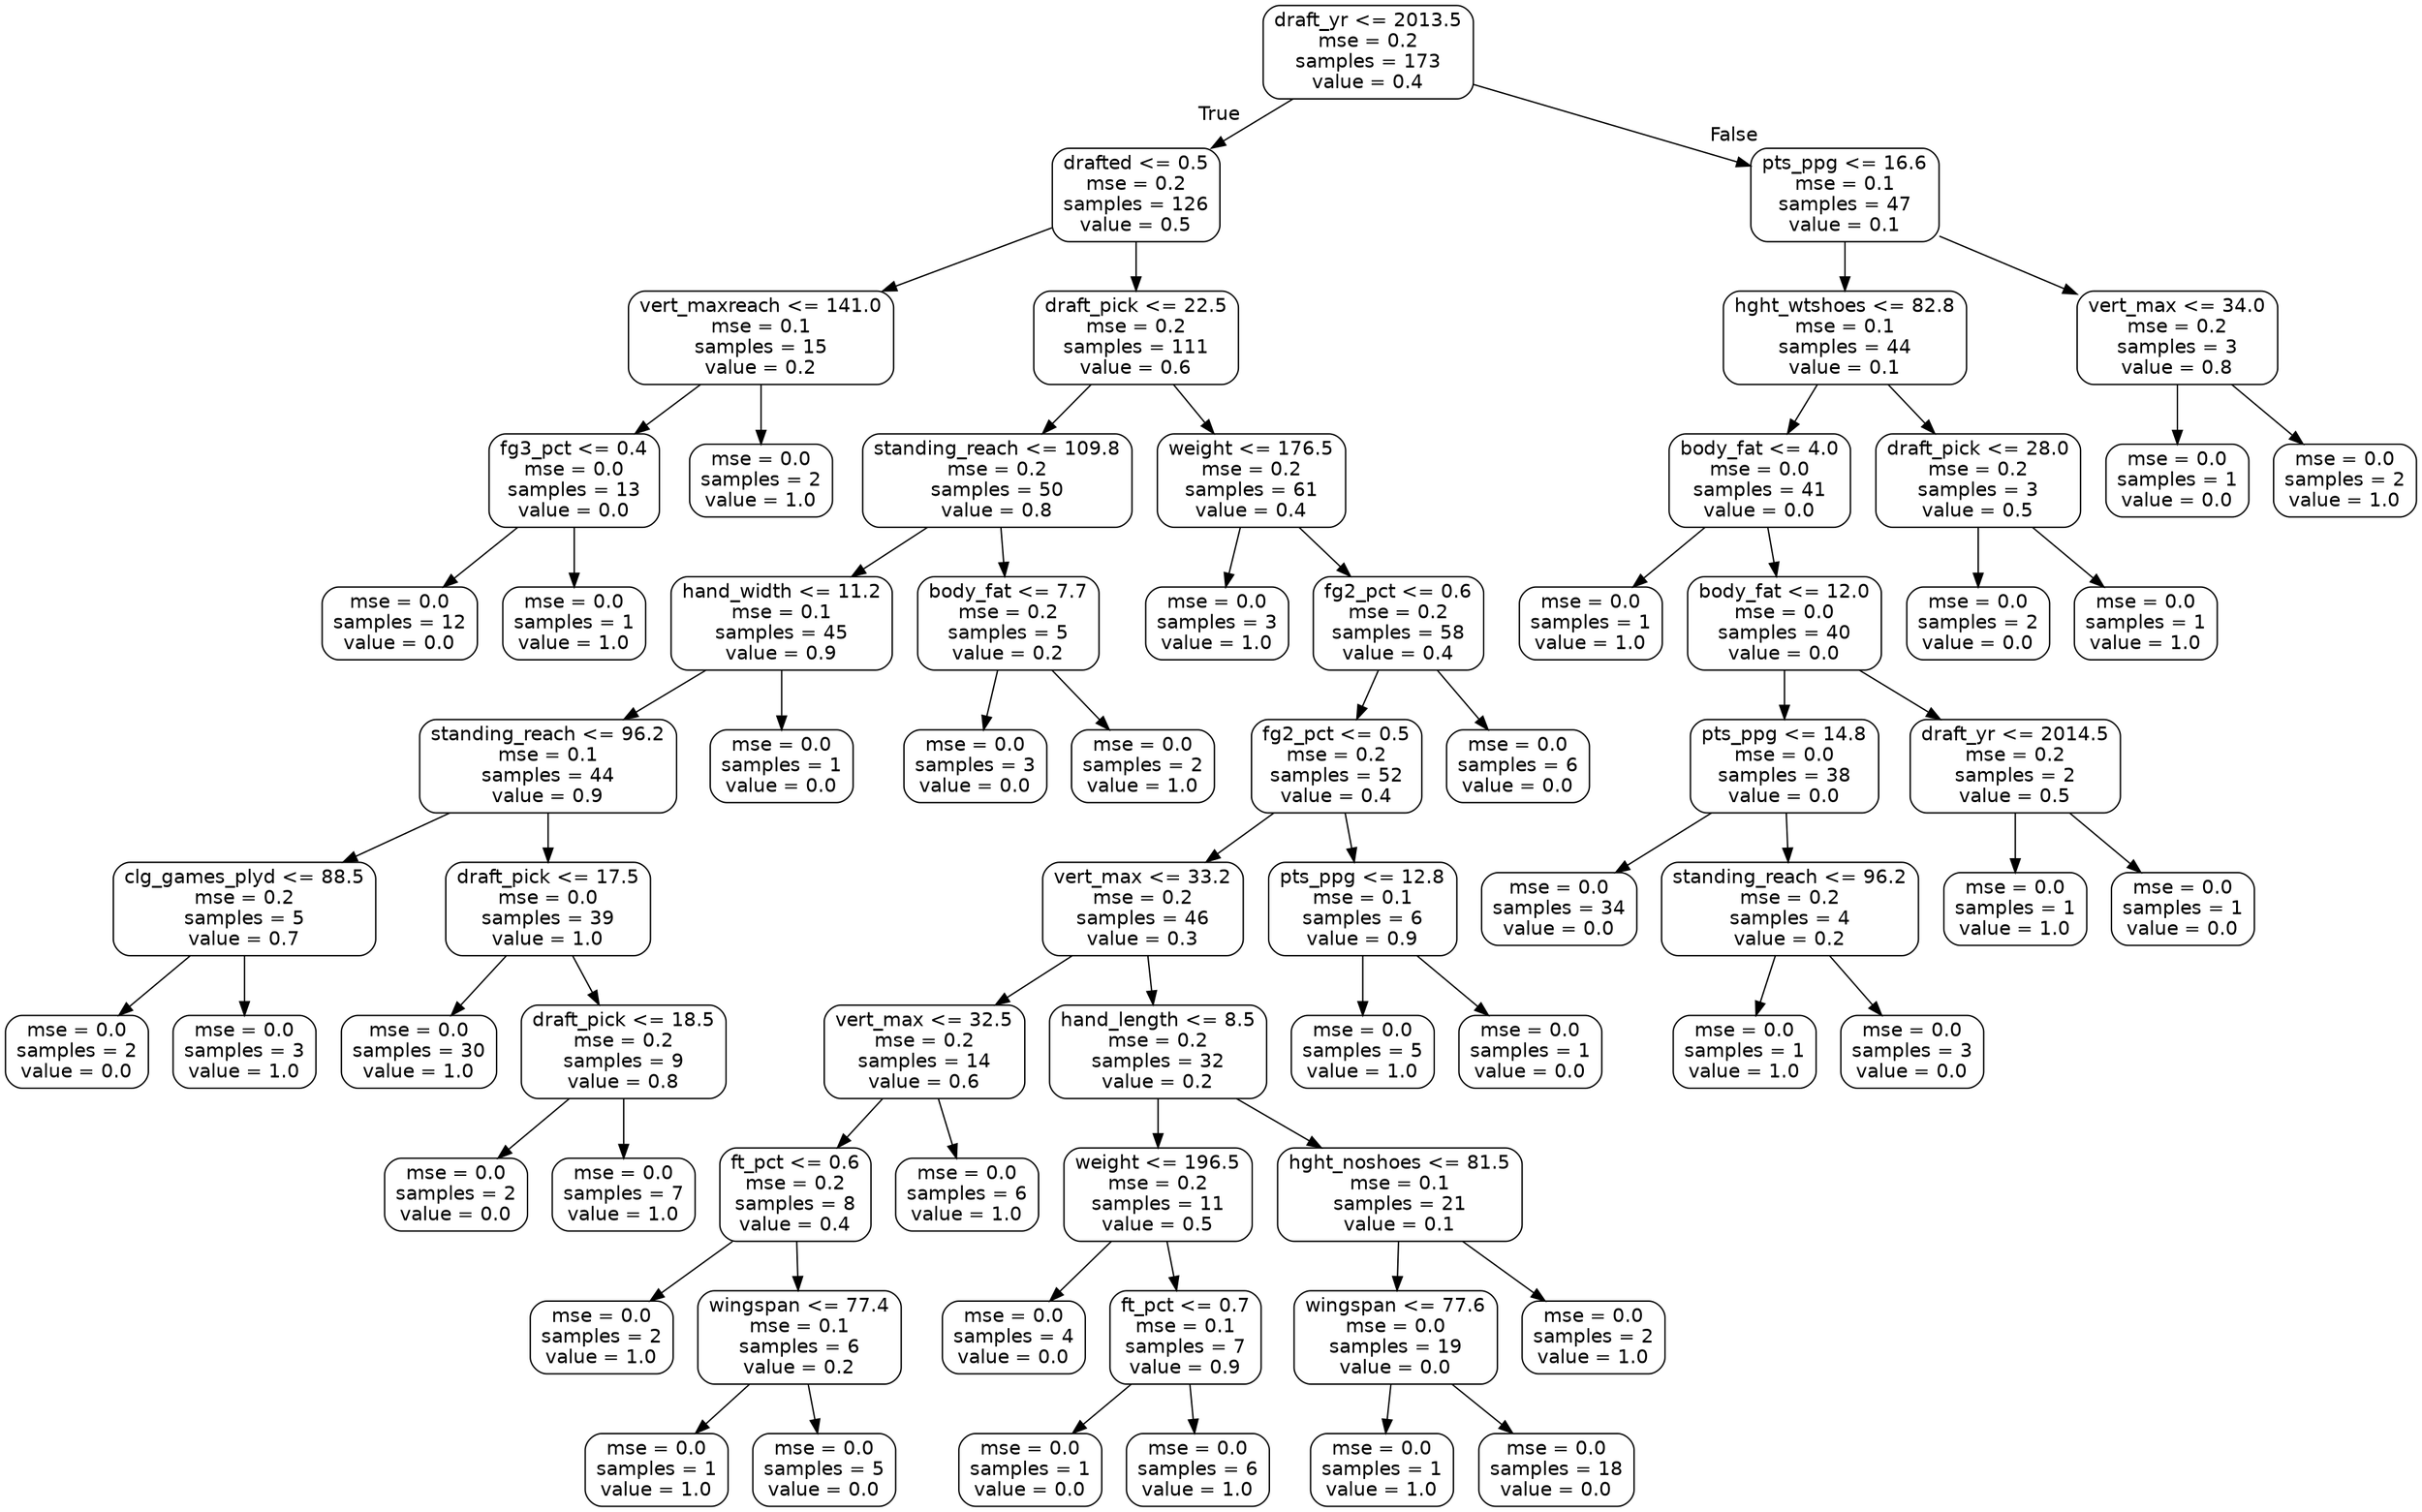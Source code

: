 digraph Tree {
node [shape=box, style="rounded", color="black", fontname=helvetica] ;
edge [fontname=helvetica] ;
0 [label="draft_yr <= 2013.5\nmse = 0.2\nsamples = 173\nvalue = 0.4"] ;
1 [label="drafted <= 0.5\nmse = 0.2\nsamples = 126\nvalue = 0.5"] ;
0 -> 1 [labeldistance=2.5, labelangle=45, headlabel="True"] ;
2 [label="vert_maxreach <= 141.0\nmse = 0.1\nsamples = 15\nvalue = 0.2"] ;
1 -> 2 ;
3 [label="fg3_pct <= 0.4\nmse = 0.0\nsamples = 13\nvalue = 0.0"] ;
2 -> 3 ;
4 [label="mse = 0.0\nsamples = 12\nvalue = 0.0"] ;
3 -> 4 ;
5 [label="mse = 0.0\nsamples = 1\nvalue = 1.0"] ;
3 -> 5 ;
6 [label="mse = 0.0\nsamples = 2\nvalue = 1.0"] ;
2 -> 6 ;
7 [label="draft_pick <= 22.5\nmse = 0.2\nsamples = 111\nvalue = 0.6"] ;
1 -> 7 ;
8 [label="standing_reach <= 109.8\nmse = 0.2\nsamples = 50\nvalue = 0.8"] ;
7 -> 8 ;
9 [label="hand_width <= 11.2\nmse = 0.1\nsamples = 45\nvalue = 0.9"] ;
8 -> 9 ;
10 [label="standing_reach <= 96.2\nmse = 0.1\nsamples = 44\nvalue = 0.9"] ;
9 -> 10 ;
11 [label="clg_games_plyd <= 88.5\nmse = 0.2\nsamples = 5\nvalue = 0.7"] ;
10 -> 11 ;
12 [label="mse = 0.0\nsamples = 2\nvalue = 0.0"] ;
11 -> 12 ;
13 [label="mse = 0.0\nsamples = 3\nvalue = 1.0"] ;
11 -> 13 ;
14 [label="draft_pick <= 17.5\nmse = 0.0\nsamples = 39\nvalue = 1.0"] ;
10 -> 14 ;
15 [label="mse = 0.0\nsamples = 30\nvalue = 1.0"] ;
14 -> 15 ;
16 [label="draft_pick <= 18.5\nmse = 0.2\nsamples = 9\nvalue = 0.8"] ;
14 -> 16 ;
17 [label="mse = 0.0\nsamples = 2\nvalue = 0.0"] ;
16 -> 17 ;
18 [label="mse = 0.0\nsamples = 7\nvalue = 1.0"] ;
16 -> 18 ;
19 [label="mse = 0.0\nsamples = 1\nvalue = 0.0"] ;
9 -> 19 ;
20 [label="body_fat <= 7.7\nmse = 0.2\nsamples = 5\nvalue = 0.2"] ;
8 -> 20 ;
21 [label="mse = 0.0\nsamples = 3\nvalue = 0.0"] ;
20 -> 21 ;
22 [label="mse = 0.0\nsamples = 2\nvalue = 1.0"] ;
20 -> 22 ;
23 [label="weight <= 176.5\nmse = 0.2\nsamples = 61\nvalue = 0.4"] ;
7 -> 23 ;
24 [label="mse = 0.0\nsamples = 3\nvalue = 1.0"] ;
23 -> 24 ;
25 [label="fg2_pct <= 0.6\nmse = 0.2\nsamples = 58\nvalue = 0.4"] ;
23 -> 25 ;
26 [label="fg2_pct <= 0.5\nmse = 0.2\nsamples = 52\nvalue = 0.4"] ;
25 -> 26 ;
27 [label="vert_max <= 33.2\nmse = 0.2\nsamples = 46\nvalue = 0.3"] ;
26 -> 27 ;
28 [label="vert_max <= 32.5\nmse = 0.2\nsamples = 14\nvalue = 0.6"] ;
27 -> 28 ;
29 [label="ft_pct <= 0.6\nmse = 0.2\nsamples = 8\nvalue = 0.4"] ;
28 -> 29 ;
30 [label="mse = 0.0\nsamples = 2\nvalue = 1.0"] ;
29 -> 30 ;
31 [label="wingspan <= 77.4\nmse = 0.1\nsamples = 6\nvalue = 0.2"] ;
29 -> 31 ;
32 [label="mse = 0.0\nsamples = 1\nvalue = 1.0"] ;
31 -> 32 ;
33 [label="mse = 0.0\nsamples = 5\nvalue = 0.0"] ;
31 -> 33 ;
34 [label="mse = 0.0\nsamples = 6\nvalue = 1.0"] ;
28 -> 34 ;
35 [label="hand_length <= 8.5\nmse = 0.2\nsamples = 32\nvalue = 0.2"] ;
27 -> 35 ;
36 [label="weight <= 196.5\nmse = 0.2\nsamples = 11\nvalue = 0.5"] ;
35 -> 36 ;
37 [label="mse = 0.0\nsamples = 4\nvalue = 0.0"] ;
36 -> 37 ;
38 [label="ft_pct <= 0.7\nmse = 0.1\nsamples = 7\nvalue = 0.9"] ;
36 -> 38 ;
39 [label="mse = 0.0\nsamples = 1\nvalue = 0.0"] ;
38 -> 39 ;
40 [label="mse = 0.0\nsamples = 6\nvalue = 1.0"] ;
38 -> 40 ;
41 [label="hght_noshoes <= 81.5\nmse = 0.1\nsamples = 21\nvalue = 0.1"] ;
35 -> 41 ;
42 [label="wingspan <= 77.6\nmse = 0.0\nsamples = 19\nvalue = 0.0"] ;
41 -> 42 ;
43 [label="mse = 0.0\nsamples = 1\nvalue = 1.0"] ;
42 -> 43 ;
44 [label="mse = 0.0\nsamples = 18\nvalue = 0.0"] ;
42 -> 44 ;
45 [label="mse = 0.0\nsamples = 2\nvalue = 1.0"] ;
41 -> 45 ;
46 [label="pts_ppg <= 12.8\nmse = 0.1\nsamples = 6\nvalue = 0.9"] ;
26 -> 46 ;
47 [label="mse = 0.0\nsamples = 5\nvalue = 1.0"] ;
46 -> 47 ;
48 [label="mse = 0.0\nsamples = 1\nvalue = 0.0"] ;
46 -> 48 ;
49 [label="mse = 0.0\nsamples = 6\nvalue = 0.0"] ;
25 -> 49 ;
50 [label="pts_ppg <= 16.6\nmse = 0.1\nsamples = 47\nvalue = 0.1"] ;
0 -> 50 [labeldistance=2.5, labelangle=-45, headlabel="False"] ;
51 [label="hght_wtshoes <= 82.8\nmse = 0.1\nsamples = 44\nvalue = 0.1"] ;
50 -> 51 ;
52 [label="body_fat <= 4.0\nmse = 0.0\nsamples = 41\nvalue = 0.0"] ;
51 -> 52 ;
53 [label="mse = 0.0\nsamples = 1\nvalue = 1.0"] ;
52 -> 53 ;
54 [label="body_fat <= 12.0\nmse = 0.0\nsamples = 40\nvalue = 0.0"] ;
52 -> 54 ;
55 [label="pts_ppg <= 14.8\nmse = 0.0\nsamples = 38\nvalue = 0.0"] ;
54 -> 55 ;
56 [label="mse = 0.0\nsamples = 34\nvalue = 0.0"] ;
55 -> 56 ;
57 [label="standing_reach <= 96.2\nmse = 0.2\nsamples = 4\nvalue = 0.2"] ;
55 -> 57 ;
58 [label="mse = 0.0\nsamples = 1\nvalue = 1.0"] ;
57 -> 58 ;
59 [label="mse = 0.0\nsamples = 3\nvalue = 0.0"] ;
57 -> 59 ;
60 [label="draft_yr <= 2014.5\nmse = 0.2\nsamples = 2\nvalue = 0.5"] ;
54 -> 60 ;
61 [label="mse = 0.0\nsamples = 1\nvalue = 1.0"] ;
60 -> 61 ;
62 [label="mse = 0.0\nsamples = 1\nvalue = 0.0"] ;
60 -> 62 ;
63 [label="draft_pick <= 28.0\nmse = 0.2\nsamples = 3\nvalue = 0.5"] ;
51 -> 63 ;
64 [label="mse = 0.0\nsamples = 2\nvalue = 0.0"] ;
63 -> 64 ;
65 [label="mse = 0.0\nsamples = 1\nvalue = 1.0"] ;
63 -> 65 ;
66 [label="vert_max <= 34.0\nmse = 0.2\nsamples = 3\nvalue = 0.8"] ;
50 -> 66 ;
67 [label="mse = 0.0\nsamples = 1\nvalue = 0.0"] ;
66 -> 67 ;
68 [label="mse = 0.0\nsamples = 2\nvalue = 1.0"] ;
66 -> 68 ;
}